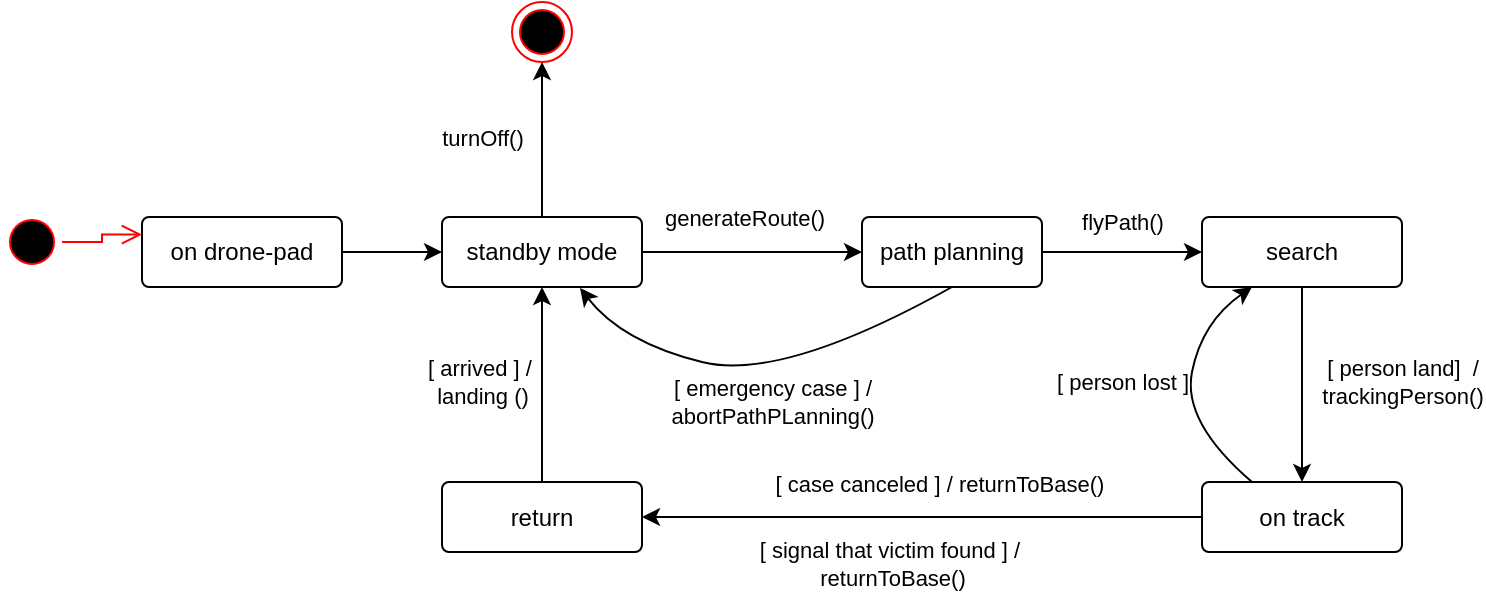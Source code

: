 <mxfile version="22.1.4" type="github">
  <diagram name="Page-1" id="8r2ohjrlJW7-yg8qyaOm">
    <mxGraphModel dx="1674" dy="795" grid="1" gridSize="10" guides="1" tooltips="1" connect="1" arrows="1" fold="1" page="1" pageScale="1" pageWidth="827" pageHeight="1169" math="0" shadow="0">
      <root>
        <mxCell id="0" />
        <mxCell id="1" parent="0" />
        <mxCell id="_r7iJmq-mioABLconVAV-20" style="edgeStyle=orthogonalEdgeStyle;rounded=0;orthogonalLoop=1;jettySize=auto;html=1;entryX=0.5;entryY=1;entryDx=0;entryDy=0;" edge="1" parent="1" source="_r7iJmq-mioABLconVAV-4" target="_r7iJmq-mioABLconVAV-19">
          <mxGeometry relative="1" as="geometry" />
        </mxCell>
        <mxCell id="_r7iJmq-mioABLconVAV-21" value="turnOff()" style="edgeLabel;html=1;align=center;verticalAlign=middle;resizable=0;points=[];" vertex="1" connectable="0" parent="_r7iJmq-mioABLconVAV-20">
          <mxGeometry x="0.045" y="2" relative="1" as="geometry">
            <mxPoint x="-28" y="1" as="offset" />
          </mxGeometry>
        </mxCell>
        <mxCell id="_r7iJmq-mioABLconVAV-4" value="standby mode" style="rounded=1;arcSize=10;whiteSpace=wrap;html=1;align=center;" vertex="1" parent="1">
          <mxGeometry x="250" y="177.5" width="100" height="35" as="geometry" />
        </mxCell>
        <mxCell id="_r7iJmq-mioABLconVAV-9" style="edgeStyle=orthogonalEdgeStyle;rounded=0;orthogonalLoop=1;jettySize=auto;html=1;exitX=1;exitY=0.5;exitDx=0;exitDy=0;" edge="1" parent="1" source="_r7iJmq-mioABLconVAV-4" target="_r7iJmq-mioABLconVAV-8">
          <mxGeometry relative="1" as="geometry">
            <mxPoint x="370" y="192.5" as="sourcePoint" />
          </mxGeometry>
        </mxCell>
        <mxCell id="_r7iJmq-mioABLconVAV-10" value="generateRoute()" style="edgeLabel;html=1;align=center;verticalAlign=middle;resizable=0;points=[];" vertex="1" connectable="0" parent="_r7iJmq-mioABLconVAV-9">
          <mxGeometry x="-0.286" y="3" relative="1" as="geometry">
            <mxPoint x="11" y="-14" as="offset" />
          </mxGeometry>
        </mxCell>
        <mxCell id="_r7iJmq-mioABLconVAV-32" style="edgeStyle=orthogonalEdgeStyle;rounded=0;orthogonalLoop=1;jettySize=auto;html=1;" edge="1" parent="1" source="_r7iJmq-mioABLconVAV-8" target="_r7iJmq-mioABLconVAV-31">
          <mxGeometry relative="1" as="geometry" />
        </mxCell>
        <mxCell id="_r7iJmq-mioABLconVAV-33" value="flyPath()" style="edgeLabel;html=1;align=center;verticalAlign=middle;resizable=0;points=[];" vertex="1" connectable="0" parent="_r7iJmq-mioABLconVAV-32">
          <mxGeometry x="-0.425" y="-1" relative="1" as="geometry">
            <mxPoint x="17" y="-16" as="offset" />
          </mxGeometry>
        </mxCell>
        <mxCell id="_r7iJmq-mioABLconVAV-8" value="path planning" style="rounded=1;arcSize=10;whiteSpace=wrap;html=1;align=center;" vertex="1" parent="1">
          <mxGeometry x="460" y="177.5" width="90" height="35" as="geometry" />
        </mxCell>
        <mxCell id="_r7iJmq-mioABLconVAV-19" value="" style="ellipse;html=1;shape=endState;fillColor=#000000;strokeColor=#ff0000;" vertex="1" parent="1">
          <mxGeometry x="285" y="70" width="30" height="30" as="geometry" />
        </mxCell>
        <mxCell id="_r7iJmq-mioABLconVAV-26" style="edgeStyle=orthogonalEdgeStyle;rounded=0;orthogonalLoop=1;jettySize=auto;html=1;" edge="1" parent="1" source="_r7iJmq-mioABLconVAV-25" target="_r7iJmq-mioABLconVAV-4">
          <mxGeometry relative="1" as="geometry" />
        </mxCell>
        <mxCell id="_r7iJmq-mioABLconVAV-25" value="on drone-pad" style="rounded=1;arcSize=10;whiteSpace=wrap;html=1;align=center;" vertex="1" parent="1">
          <mxGeometry x="100" y="177.5" width="100" height="35" as="geometry" />
        </mxCell>
        <mxCell id="_r7iJmq-mioABLconVAV-28" value="" style="ellipse;html=1;shape=startState;fillColor=#000000;strokeColor=#ff0000;" vertex="1" parent="1">
          <mxGeometry x="30" y="175" width="30" height="30" as="geometry" />
        </mxCell>
        <mxCell id="_r7iJmq-mioABLconVAV-29" value="" style="edgeStyle=orthogonalEdgeStyle;html=1;verticalAlign=bottom;endArrow=open;endSize=8;strokeColor=#ff0000;rounded=0;entryX=0;entryY=0.25;entryDx=0;entryDy=0;" edge="1" source="_r7iJmq-mioABLconVAV-28" parent="1" target="_r7iJmq-mioABLconVAV-25">
          <mxGeometry relative="1" as="geometry">
            <mxPoint x="75" y="250" as="targetPoint" />
          </mxGeometry>
        </mxCell>
        <mxCell id="_r7iJmq-mioABLconVAV-35" style="edgeStyle=orthogonalEdgeStyle;rounded=0;orthogonalLoop=1;jettySize=auto;html=1;entryX=0.5;entryY=0;entryDx=0;entryDy=0;" edge="1" parent="1" source="_r7iJmq-mioABLconVAV-31" target="_r7iJmq-mioABLconVAV-34">
          <mxGeometry relative="1" as="geometry" />
        </mxCell>
        <mxCell id="_r7iJmq-mioABLconVAV-36" value="[ person land]&amp;nbsp; /&lt;br&gt;trackingPerson()" style="edgeLabel;html=1;align=center;verticalAlign=middle;resizable=0;points=[];" vertex="1" connectable="0" parent="_r7iJmq-mioABLconVAV-35">
          <mxGeometry x="-0.313" y="2" relative="1" as="geometry">
            <mxPoint x="48" y="14" as="offset" />
          </mxGeometry>
        </mxCell>
        <mxCell id="_r7iJmq-mioABLconVAV-31" value="search" style="rounded=1;arcSize=10;whiteSpace=wrap;html=1;align=center;" vertex="1" parent="1">
          <mxGeometry x="630" y="177.5" width="100" height="35" as="geometry" />
        </mxCell>
        <mxCell id="_r7iJmq-mioABLconVAV-44" style="edgeStyle=orthogonalEdgeStyle;rounded=0;orthogonalLoop=1;jettySize=auto;html=1;" edge="1" parent="1" source="_r7iJmq-mioABLconVAV-34" target="_r7iJmq-mioABLconVAV-43">
          <mxGeometry relative="1" as="geometry" />
        </mxCell>
        <mxCell id="_r7iJmq-mioABLconVAV-45" value="[ case canceled ] / returnToBase()&amp;nbsp;" style="edgeLabel;html=1;align=center;verticalAlign=middle;resizable=0;points=[];" vertex="1" connectable="0" parent="_r7iJmq-mioABLconVAV-44">
          <mxGeometry x="0.546" y="1" relative="1" as="geometry">
            <mxPoint x="86" y="-18" as="offset" />
          </mxGeometry>
        </mxCell>
        <mxCell id="_r7iJmq-mioABLconVAV-47" value="[ signal that victim found ] /&amp;nbsp;&lt;br&gt;returnToBase()" style="edgeLabel;html=1;align=center;verticalAlign=middle;resizable=0;points=[];" vertex="1" connectable="0" parent="_r7iJmq-mioABLconVAV-44">
          <mxGeometry x="-0.011" y="1" relative="1" as="geometry">
            <mxPoint x="-17" y="22" as="offset" />
          </mxGeometry>
        </mxCell>
        <mxCell id="_r7iJmq-mioABLconVAV-34" value="on track" style="rounded=1;arcSize=10;whiteSpace=wrap;html=1;align=center;" vertex="1" parent="1">
          <mxGeometry x="630" y="310" width="100" height="35" as="geometry" />
        </mxCell>
        <mxCell id="_r7iJmq-mioABLconVAV-41" value="" style="curved=1;endArrow=classic;html=1;rounded=0;entryX=0.25;entryY=1;entryDx=0;entryDy=0;exitX=0.25;exitY=0;exitDx=0;exitDy=0;" edge="1" parent="1" source="_r7iJmq-mioABLconVAV-34" target="_r7iJmq-mioABLconVAV-31">
          <mxGeometry width="50" height="50" relative="1" as="geometry">
            <mxPoint x="500" y="320" as="sourcePoint" />
            <mxPoint x="550" y="270" as="targetPoint" />
            <Array as="points">
              <mxPoint x="620" y="280" />
              <mxPoint x="630" y="230" />
            </Array>
          </mxGeometry>
        </mxCell>
        <mxCell id="_r7iJmq-mioABLconVAV-42" value="[ person lost ]" style="edgeLabel;html=1;align=center;verticalAlign=middle;resizable=0;points=[];" vertex="1" connectable="0" parent="_r7iJmq-mioABLconVAV-41">
          <mxGeometry x="0.119" y="1" relative="1" as="geometry">
            <mxPoint x="-34" y="5" as="offset" />
          </mxGeometry>
        </mxCell>
        <mxCell id="_r7iJmq-mioABLconVAV-50" style="edgeStyle=orthogonalEdgeStyle;rounded=0;orthogonalLoop=1;jettySize=auto;html=1;" edge="1" parent="1" source="_r7iJmq-mioABLconVAV-43" target="_r7iJmq-mioABLconVAV-4">
          <mxGeometry relative="1" as="geometry">
            <mxPoint x="261" y="310" as="sourcePoint" />
            <mxPoint x="261" y="212.5" as="targetPoint" />
          </mxGeometry>
        </mxCell>
        <mxCell id="_r7iJmq-mioABLconVAV-51" value="[ arrived ] /&amp;nbsp;&lt;br&gt;landing ()" style="edgeLabel;html=1;align=center;verticalAlign=middle;resizable=0;points=[];" vertex="1" connectable="0" parent="_r7iJmq-mioABLconVAV-50">
          <mxGeometry x="0.087" y="-2" relative="1" as="geometry">
            <mxPoint x="-32" y="3" as="offset" />
          </mxGeometry>
        </mxCell>
        <mxCell id="_r7iJmq-mioABLconVAV-43" value="return" style="rounded=1;arcSize=10;whiteSpace=wrap;html=1;align=center;" vertex="1" parent="1">
          <mxGeometry x="250" y="310" width="100" height="35" as="geometry" />
        </mxCell>
        <mxCell id="_r7iJmq-mioABLconVAV-53" value="" style="curved=1;endArrow=classic;html=1;rounded=0;exitX=0.5;exitY=1;exitDx=0;exitDy=0;entryX=0.69;entryY=1.014;entryDx=0;entryDy=0;entryPerimeter=0;" edge="1" parent="1" source="_r7iJmq-mioABLconVAV-8" target="_r7iJmq-mioABLconVAV-4">
          <mxGeometry width="50" height="50" relative="1" as="geometry">
            <mxPoint x="275" y="280" as="sourcePoint" />
            <mxPoint x="325" y="230" as="targetPoint" />
            <Array as="points">
              <mxPoint x="420" y="260" />
              <mxPoint x="340" y="240" />
            </Array>
          </mxGeometry>
        </mxCell>
        <mxCell id="_r7iJmq-mioABLconVAV-54" value="[ emergency case ] /&lt;br&gt;abortPathPLanning()" style="edgeLabel;html=1;align=center;verticalAlign=middle;resizable=0;points=[];" vertex="1" connectable="0" parent="_r7iJmq-mioABLconVAV-53">
          <mxGeometry x="0.139" y="-1" relative="1" as="geometry">
            <mxPoint x="18" y="17" as="offset" />
          </mxGeometry>
        </mxCell>
      </root>
    </mxGraphModel>
  </diagram>
</mxfile>
